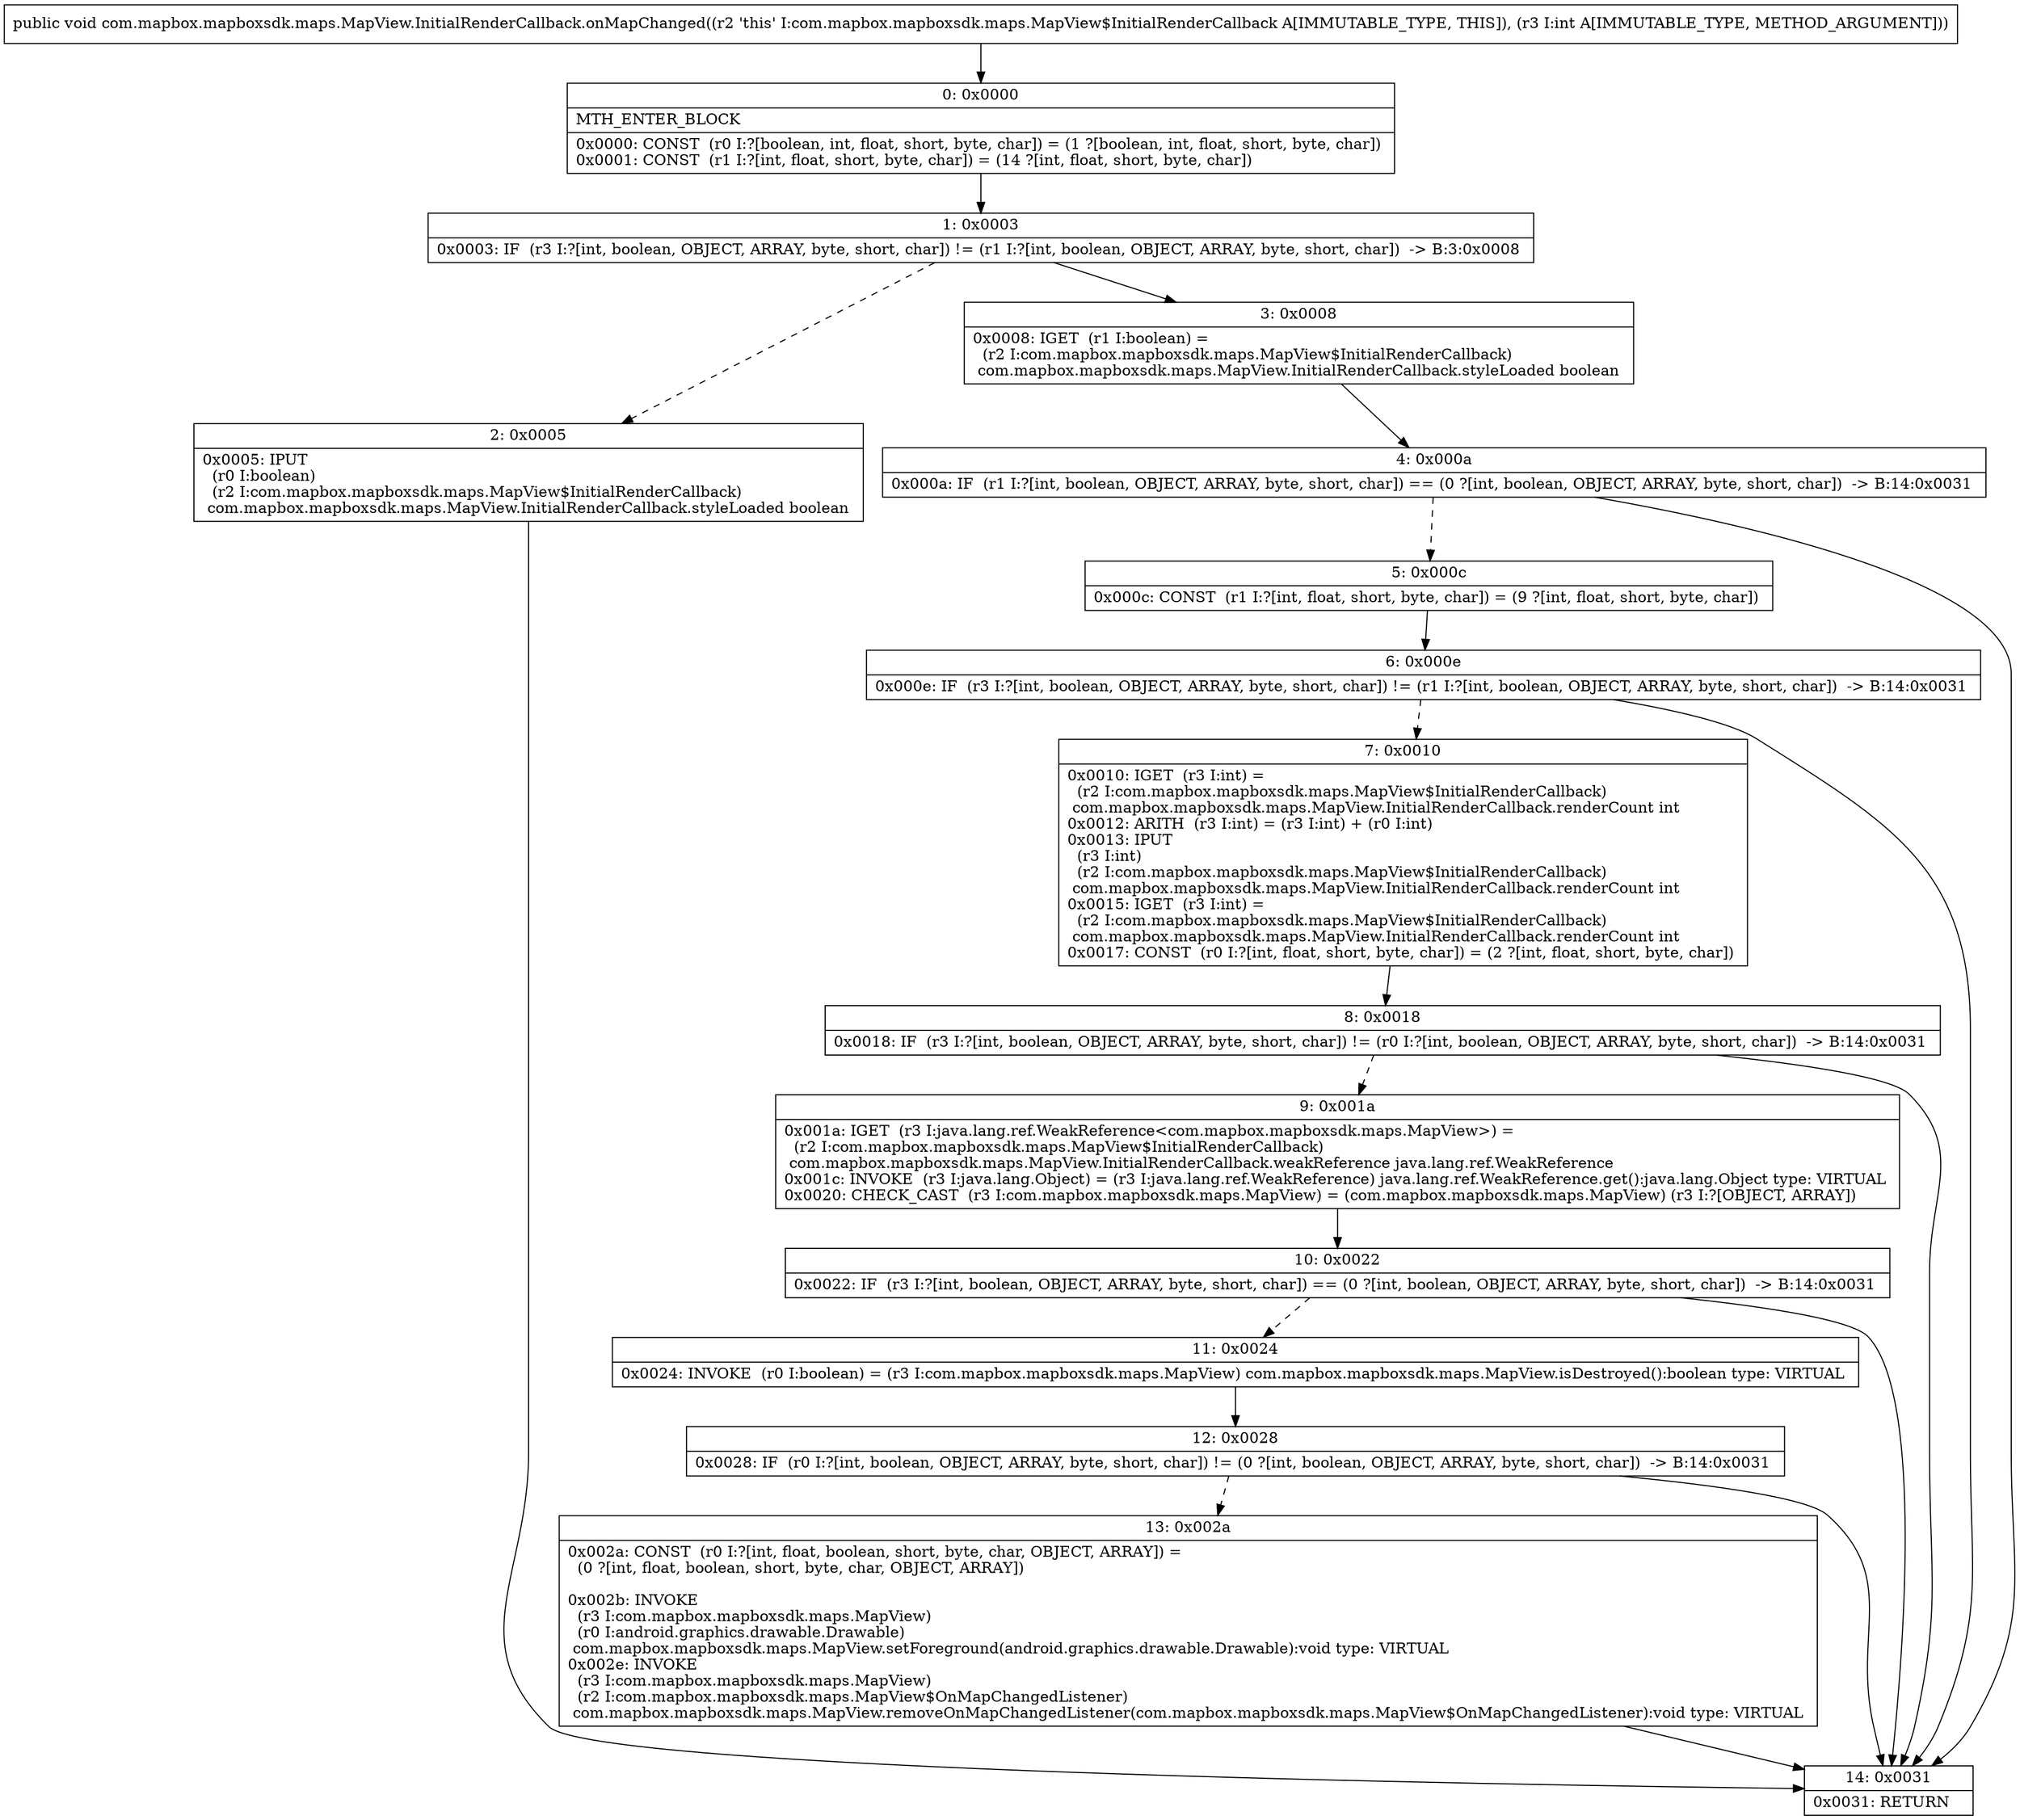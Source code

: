 digraph "CFG forcom.mapbox.mapboxsdk.maps.MapView.InitialRenderCallback.onMapChanged(I)V" {
Node_0 [shape=record,label="{0\:\ 0x0000|MTH_ENTER_BLOCK\l|0x0000: CONST  (r0 I:?[boolean, int, float, short, byte, char]) = (1 ?[boolean, int, float, short, byte, char]) \l0x0001: CONST  (r1 I:?[int, float, short, byte, char]) = (14 ?[int, float, short, byte, char]) \l}"];
Node_1 [shape=record,label="{1\:\ 0x0003|0x0003: IF  (r3 I:?[int, boolean, OBJECT, ARRAY, byte, short, char]) != (r1 I:?[int, boolean, OBJECT, ARRAY, byte, short, char])  \-\> B:3:0x0008 \l}"];
Node_2 [shape=record,label="{2\:\ 0x0005|0x0005: IPUT  \l  (r0 I:boolean)\l  (r2 I:com.mapbox.mapboxsdk.maps.MapView$InitialRenderCallback)\l com.mapbox.mapboxsdk.maps.MapView.InitialRenderCallback.styleLoaded boolean \l}"];
Node_3 [shape=record,label="{3\:\ 0x0008|0x0008: IGET  (r1 I:boolean) = \l  (r2 I:com.mapbox.mapboxsdk.maps.MapView$InitialRenderCallback)\l com.mapbox.mapboxsdk.maps.MapView.InitialRenderCallback.styleLoaded boolean \l}"];
Node_4 [shape=record,label="{4\:\ 0x000a|0x000a: IF  (r1 I:?[int, boolean, OBJECT, ARRAY, byte, short, char]) == (0 ?[int, boolean, OBJECT, ARRAY, byte, short, char])  \-\> B:14:0x0031 \l}"];
Node_5 [shape=record,label="{5\:\ 0x000c|0x000c: CONST  (r1 I:?[int, float, short, byte, char]) = (9 ?[int, float, short, byte, char]) \l}"];
Node_6 [shape=record,label="{6\:\ 0x000e|0x000e: IF  (r3 I:?[int, boolean, OBJECT, ARRAY, byte, short, char]) != (r1 I:?[int, boolean, OBJECT, ARRAY, byte, short, char])  \-\> B:14:0x0031 \l}"];
Node_7 [shape=record,label="{7\:\ 0x0010|0x0010: IGET  (r3 I:int) = \l  (r2 I:com.mapbox.mapboxsdk.maps.MapView$InitialRenderCallback)\l com.mapbox.mapboxsdk.maps.MapView.InitialRenderCallback.renderCount int \l0x0012: ARITH  (r3 I:int) = (r3 I:int) + (r0 I:int) \l0x0013: IPUT  \l  (r3 I:int)\l  (r2 I:com.mapbox.mapboxsdk.maps.MapView$InitialRenderCallback)\l com.mapbox.mapboxsdk.maps.MapView.InitialRenderCallback.renderCount int \l0x0015: IGET  (r3 I:int) = \l  (r2 I:com.mapbox.mapboxsdk.maps.MapView$InitialRenderCallback)\l com.mapbox.mapboxsdk.maps.MapView.InitialRenderCallback.renderCount int \l0x0017: CONST  (r0 I:?[int, float, short, byte, char]) = (2 ?[int, float, short, byte, char]) \l}"];
Node_8 [shape=record,label="{8\:\ 0x0018|0x0018: IF  (r3 I:?[int, boolean, OBJECT, ARRAY, byte, short, char]) != (r0 I:?[int, boolean, OBJECT, ARRAY, byte, short, char])  \-\> B:14:0x0031 \l}"];
Node_9 [shape=record,label="{9\:\ 0x001a|0x001a: IGET  (r3 I:java.lang.ref.WeakReference\<com.mapbox.mapboxsdk.maps.MapView\>) = \l  (r2 I:com.mapbox.mapboxsdk.maps.MapView$InitialRenderCallback)\l com.mapbox.mapboxsdk.maps.MapView.InitialRenderCallback.weakReference java.lang.ref.WeakReference \l0x001c: INVOKE  (r3 I:java.lang.Object) = (r3 I:java.lang.ref.WeakReference) java.lang.ref.WeakReference.get():java.lang.Object type: VIRTUAL \l0x0020: CHECK_CAST  (r3 I:com.mapbox.mapboxsdk.maps.MapView) = (com.mapbox.mapboxsdk.maps.MapView) (r3 I:?[OBJECT, ARRAY]) \l}"];
Node_10 [shape=record,label="{10\:\ 0x0022|0x0022: IF  (r3 I:?[int, boolean, OBJECT, ARRAY, byte, short, char]) == (0 ?[int, boolean, OBJECT, ARRAY, byte, short, char])  \-\> B:14:0x0031 \l}"];
Node_11 [shape=record,label="{11\:\ 0x0024|0x0024: INVOKE  (r0 I:boolean) = (r3 I:com.mapbox.mapboxsdk.maps.MapView) com.mapbox.mapboxsdk.maps.MapView.isDestroyed():boolean type: VIRTUAL \l}"];
Node_12 [shape=record,label="{12\:\ 0x0028|0x0028: IF  (r0 I:?[int, boolean, OBJECT, ARRAY, byte, short, char]) != (0 ?[int, boolean, OBJECT, ARRAY, byte, short, char])  \-\> B:14:0x0031 \l}"];
Node_13 [shape=record,label="{13\:\ 0x002a|0x002a: CONST  (r0 I:?[int, float, boolean, short, byte, char, OBJECT, ARRAY]) = \l  (0 ?[int, float, boolean, short, byte, char, OBJECT, ARRAY])\l \l0x002b: INVOKE  \l  (r3 I:com.mapbox.mapboxsdk.maps.MapView)\l  (r0 I:android.graphics.drawable.Drawable)\l com.mapbox.mapboxsdk.maps.MapView.setForeground(android.graphics.drawable.Drawable):void type: VIRTUAL \l0x002e: INVOKE  \l  (r3 I:com.mapbox.mapboxsdk.maps.MapView)\l  (r2 I:com.mapbox.mapboxsdk.maps.MapView$OnMapChangedListener)\l com.mapbox.mapboxsdk.maps.MapView.removeOnMapChangedListener(com.mapbox.mapboxsdk.maps.MapView$OnMapChangedListener):void type: VIRTUAL \l}"];
Node_14 [shape=record,label="{14\:\ 0x0031|0x0031: RETURN   \l}"];
MethodNode[shape=record,label="{public void com.mapbox.mapboxsdk.maps.MapView.InitialRenderCallback.onMapChanged((r2 'this' I:com.mapbox.mapboxsdk.maps.MapView$InitialRenderCallback A[IMMUTABLE_TYPE, THIS]), (r3 I:int A[IMMUTABLE_TYPE, METHOD_ARGUMENT])) }"];
MethodNode -> Node_0;
Node_0 -> Node_1;
Node_1 -> Node_2[style=dashed];
Node_1 -> Node_3;
Node_2 -> Node_14;
Node_3 -> Node_4;
Node_4 -> Node_5[style=dashed];
Node_4 -> Node_14;
Node_5 -> Node_6;
Node_6 -> Node_7[style=dashed];
Node_6 -> Node_14;
Node_7 -> Node_8;
Node_8 -> Node_9[style=dashed];
Node_8 -> Node_14;
Node_9 -> Node_10;
Node_10 -> Node_11[style=dashed];
Node_10 -> Node_14;
Node_11 -> Node_12;
Node_12 -> Node_13[style=dashed];
Node_12 -> Node_14;
Node_13 -> Node_14;
}

